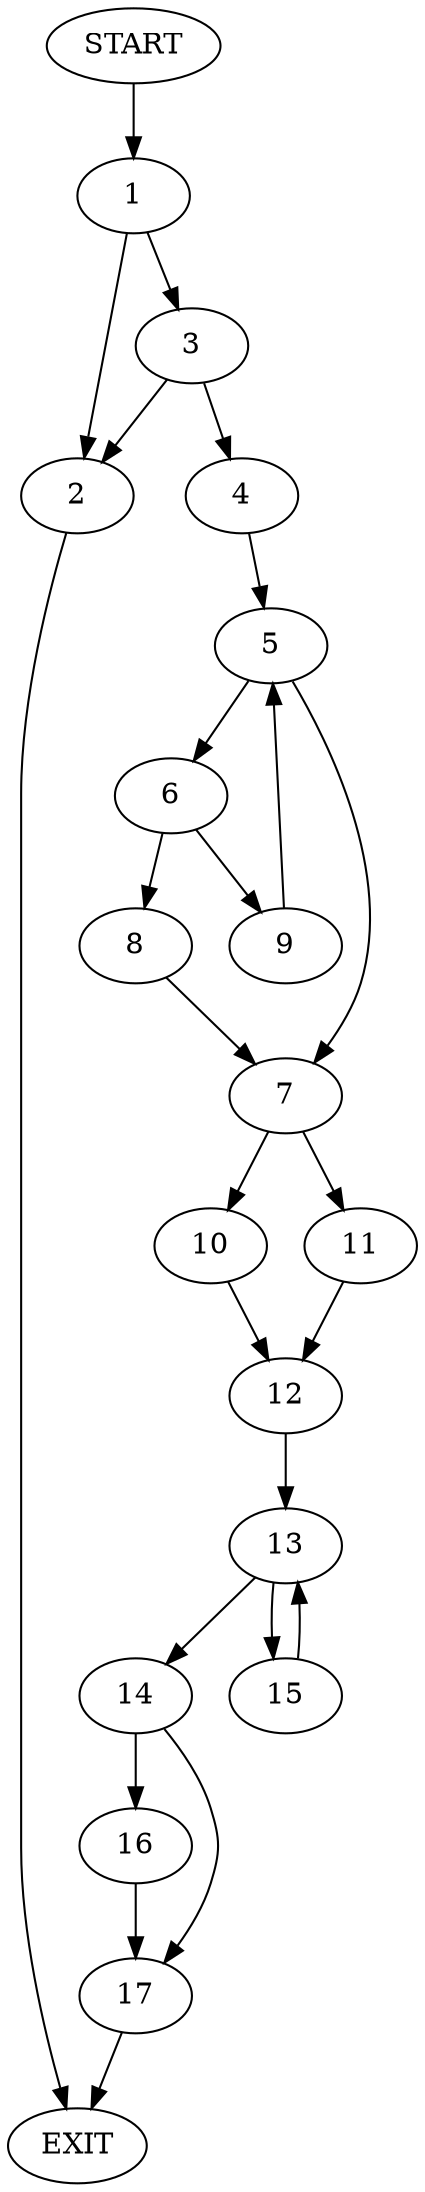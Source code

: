 digraph {
0 [label="START"]
18 [label="EXIT"]
0 -> 1
1 -> 2
1 -> 3
2 -> 18
3 -> 2
3 -> 4
4 -> 5
5 -> 6
5 -> 7
6 -> 8
6 -> 9
7 -> 10
7 -> 11
9 -> 5
8 -> 7
11 -> 12
10 -> 12
12 -> 13
13 -> 14
13 -> 15
14 -> 16
14 -> 17
15 -> 13
17 -> 18
16 -> 17
}

